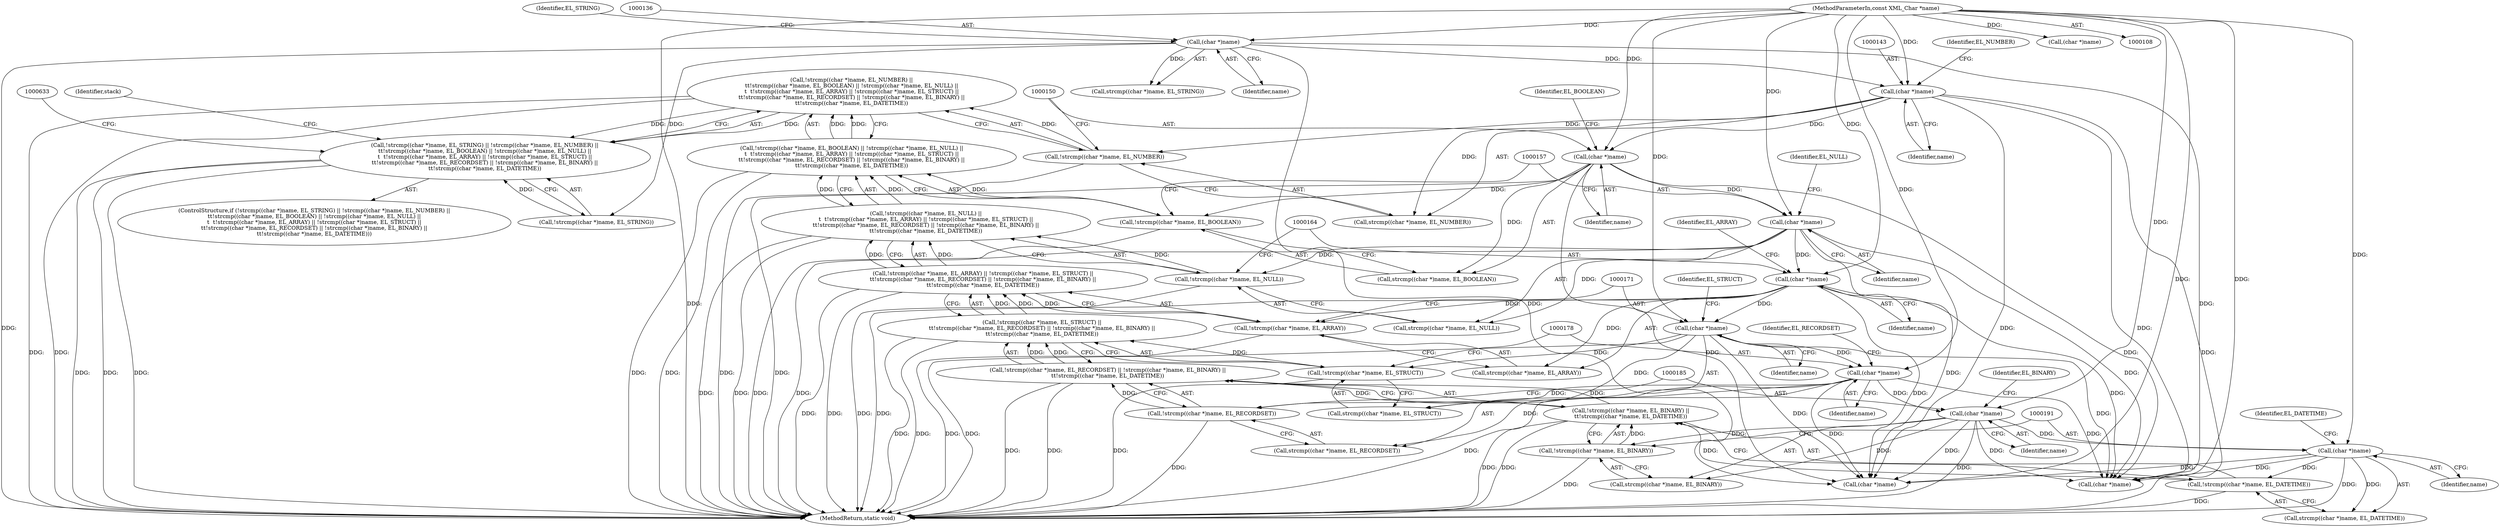 digraph "0_php-src_8d2539fa0faf3f63e1d1e7635347c5b9e777d47b@API" {
"1000139" [label="(Call,!strcmp((char *)name, EL_NUMBER) ||\n\t\t!strcmp((char *)name, EL_BOOLEAN) || !strcmp((char *)name, EL_NULL) ||\n\t  \t!strcmp((char *)name, EL_ARRAY) || !strcmp((char *)name, EL_STRUCT) ||\n\t\t!strcmp((char *)name, EL_RECORDSET) || !strcmp((char *)name, EL_BINARY) ||\n\t\t!strcmp((char *)name, EL_DATETIME))"];
"1000140" [label="(Call,!strcmp((char *)name, EL_NUMBER))"];
"1000142" [label="(Call,(char *)name)"];
"1000135" [label="(Call,(char *)name)"];
"1000110" [label="(MethodParameterIn,const XML_Char *name)"];
"1000146" [label="(Call,!strcmp((char *)name, EL_BOOLEAN) || !strcmp((char *)name, EL_NULL) ||\n\t  \t!strcmp((char *)name, EL_ARRAY) || !strcmp((char *)name, EL_STRUCT) ||\n\t\t!strcmp((char *)name, EL_RECORDSET) || !strcmp((char *)name, EL_BINARY) ||\n\t\t!strcmp((char *)name, EL_DATETIME))"];
"1000147" [label="(Call,!strcmp((char *)name, EL_BOOLEAN))"];
"1000149" [label="(Call,(char *)name)"];
"1000153" [label="(Call,!strcmp((char *)name, EL_NULL) ||\n\t  \t!strcmp((char *)name, EL_ARRAY) || !strcmp((char *)name, EL_STRUCT) ||\n\t\t!strcmp((char *)name, EL_RECORDSET) || !strcmp((char *)name, EL_BINARY) ||\n\t\t!strcmp((char *)name, EL_DATETIME))"];
"1000154" [label="(Call,!strcmp((char *)name, EL_NULL))"];
"1000156" [label="(Call,(char *)name)"];
"1000160" [label="(Call,!strcmp((char *)name, EL_ARRAY) || !strcmp((char *)name, EL_STRUCT) ||\n\t\t!strcmp((char *)name, EL_RECORDSET) || !strcmp((char *)name, EL_BINARY) ||\n\t\t!strcmp((char *)name, EL_DATETIME))"];
"1000161" [label="(Call,!strcmp((char *)name, EL_ARRAY))"];
"1000163" [label="(Call,(char *)name)"];
"1000167" [label="(Call,!strcmp((char *)name, EL_STRUCT) ||\n\t\t!strcmp((char *)name, EL_RECORDSET) || !strcmp((char *)name, EL_BINARY) ||\n\t\t!strcmp((char *)name, EL_DATETIME))"];
"1000168" [label="(Call,!strcmp((char *)name, EL_STRUCT))"];
"1000170" [label="(Call,(char *)name)"];
"1000174" [label="(Call,!strcmp((char *)name, EL_RECORDSET) || !strcmp((char *)name, EL_BINARY) ||\n\t\t!strcmp((char *)name, EL_DATETIME))"];
"1000175" [label="(Call,!strcmp((char *)name, EL_RECORDSET))"];
"1000177" [label="(Call,(char *)name)"];
"1000181" [label="(Call,!strcmp((char *)name, EL_BINARY) ||\n\t\t!strcmp((char *)name, EL_DATETIME))"];
"1000182" [label="(Call,!strcmp((char *)name, EL_BINARY))"];
"1000184" [label="(Call,(char *)name)"];
"1000188" [label="(Call,!strcmp((char *)name, EL_DATETIME))"];
"1000190" [label="(Call,(char *)name)"];
"1000132" [label="(Call,!strcmp((char *)name, EL_STRING) || !strcmp((char *)name, EL_NUMBER) ||\n\t\t!strcmp((char *)name, EL_BOOLEAN) || !strcmp((char *)name, EL_NULL) ||\n\t  \t!strcmp((char *)name, EL_ARRAY) || !strcmp((char *)name, EL_STRUCT) ||\n\t\t!strcmp((char *)name, EL_RECORDSET) || !strcmp((char *)name, EL_BINARY) ||\n\t\t!strcmp((char *)name, EL_DATETIME))"];
"1000175" [label="(Call,!strcmp((char *)name, EL_RECORDSET))"];
"1000154" [label="(Call,!strcmp((char *)name, EL_NULL))"];
"1000141" [label="(Call,strcmp((char *)name, EL_NUMBER))"];
"1000180" [label="(Identifier,EL_RECORDSET)"];
"1000162" [label="(Call,strcmp((char *)name, EL_ARRAY))"];
"1000142" [label="(Call,(char *)name)"];
"1000138" [label="(Identifier,EL_STRING)"];
"1000140" [label="(Call,!strcmp((char *)name, EL_NUMBER))"];
"1000183" [label="(Call,strcmp((char *)name, EL_BINARY))"];
"1000110" [label="(MethodParameterIn,const XML_Char *name)"];
"1000153" [label="(Call,!strcmp((char *)name, EL_NULL) ||\n\t  \t!strcmp((char *)name, EL_ARRAY) || !strcmp((char *)name, EL_STRUCT) ||\n\t\t!strcmp((char *)name, EL_RECORDSET) || !strcmp((char *)name, EL_BINARY) ||\n\t\t!strcmp((char *)name, EL_DATETIME))"];
"1000156" [label="(Call,(char *)name)"];
"1000168" [label="(Call,!strcmp((char *)name, EL_STRUCT))"];
"1000163" [label="(Call,(char *)name)"];
"1000155" [label="(Call,strcmp((char *)name, EL_NULL))"];
"1000173" [label="(Identifier,EL_STRUCT)"];
"1000186" [label="(Identifier,name)"];
"1000170" [label="(Call,(char *)name)"];
"1000161" [label="(Call,!strcmp((char *)name, EL_ARRAY))"];
"1000135" [label="(Call,(char *)name)"];
"1000176" [label="(Call,strcmp((char *)name, EL_RECORDSET))"];
"1000177" [label="(Call,(char *)name)"];
"1000151" [label="(Identifier,name)"];
"1000192" [label="(Identifier,name)"];
"1000671" [label="(MethodReturn,static void)"];
"1000233" [label="(Call,(char *)name)"];
"1000147" [label="(Call,!strcmp((char *)name, EL_BOOLEAN))"];
"1000160" [label="(Call,!strcmp((char *)name, EL_ARRAY) || !strcmp((char *)name, EL_STRUCT) ||\n\t\t!strcmp((char *)name, EL_RECORDSET) || !strcmp((char *)name, EL_BINARY) ||\n\t\t!strcmp((char *)name, EL_DATETIME))"];
"1000174" [label="(Call,!strcmp((char *)name, EL_RECORDSET) || !strcmp((char *)name, EL_BINARY) ||\n\t\t!strcmp((char *)name, EL_DATETIME))"];
"1000169" [label="(Call,strcmp((char *)name, EL_STRUCT))"];
"1000632" [label="(Call,(char *)name)"];
"1000165" [label="(Identifier,name)"];
"1000131" [label="(ControlStructure,if (!strcmp((char *)name, EL_STRING) || !strcmp((char *)name, EL_NUMBER) ||\n\t\t!strcmp((char *)name, EL_BOOLEAN) || !strcmp((char *)name, EL_NULL) ||\n\t  \t!strcmp((char *)name, EL_ARRAY) || !strcmp((char *)name, EL_STRUCT) ||\n\t\t!strcmp((char *)name, EL_RECORDSET) || !strcmp((char *)name, EL_BINARY) ||\n\t\t!strcmp((char *)name, EL_DATETIME)))"];
"1000133" [label="(Call,!strcmp((char *)name, EL_STRING))"];
"1000134" [label="(Call,strcmp((char *)name, EL_STRING))"];
"1000145" [label="(Identifier,EL_NUMBER)"];
"1000149" [label="(Call,(char *)name)"];
"1000184" [label="(Call,(char *)name)"];
"1000193" [label="(Identifier,EL_DATETIME)"];
"1000187" [label="(Identifier,EL_BINARY)"];
"1000152" [label="(Identifier,EL_BOOLEAN)"];
"1000189" [label="(Call,strcmp((char *)name, EL_DATETIME))"];
"1000196" [label="(Identifier,stack)"];
"1000132" [label="(Call,!strcmp((char *)name, EL_STRING) || !strcmp((char *)name, EL_NUMBER) ||\n\t\t!strcmp((char *)name, EL_BOOLEAN) || !strcmp((char *)name, EL_NULL) ||\n\t  \t!strcmp((char *)name, EL_ARRAY) || !strcmp((char *)name, EL_STRUCT) ||\n\t\t!strcmp((char *)name, EL_RECORDSET) || !strcmp((char *)name, EL_BINARY) ||\n\t\t!strcmp((char *)name, EL_DATETIME))"];
"1000158" [label="(Identifier,name)"];
"1000139" [label="(Call,!strcmp((char *)name, EL_NUMBER) ||\n\t\t!strcmp((char *)name, EL_BOOLEAN) || !strcmp((char *)name, EL_NULL) ||\n\t  \t!strcmp((char *)name, EL_ARRAY) || !strcmp((char *)name, EL_STRUCT) ||\n\t\t!strcmp((char *)name, EL_RECORDSET) || !strcmp((char *)name, EL_BINARY) ||\n\t\t!strcmp((char *)name, EL_DATETIME))"];
"1000167" [label="(Call,!strcmp((char *)name, EL_STRUCT) ||\n\t\t!strcmp((char *)name, EL_RECORDSET) || !strcmp((char *)name, EL_BINARY) ||\n\t\t!strcmp((char *)name, EL_DATETIME))"];
"1000137" [label="(Identifier,name)"];
"1000653" [label="(Call,(char *)name)"];
"1000148" [label="(Call,strcmp((char *)name, EL_BOOLEAN))"];
"1000146" [label="(Call,!strcmp((char *)name, EL_BOOLEAN) || !strcmp((char *)name, EL_NULL) ||\n\t  \t!strcmp((char *)name, EL_ARRAY) || !strcmp((char *)name, EL_STRUCT) ||\n\t\t!strcmp((char *)name, EL_RECORDSET) || !strcmp((char *)name, EL_BINARY) ||\n\t\t!strcmp((char *)name, EL_DATETIME))"];
"1000188" [label="(Call,!strcmp((char *)name, EL_DATETIME))"];
"1000159" [label="(Identifier,EL_NULL)"];
"1000166" [label="(Identifier,EL_ARRAY)"];
"1000181" [label="(Call,!strcmp((char *)name, EL_BINARY) ||\n\t\t!strcmp((char *)name, EL_DATETIME))"];
"1000182" [label="(Call,!strcmp((char *)name, EL_BINARY))"];
"1000179" [label="(Identifier,name)"];
"1000190" [label="(Call,(char *)name)"];
"1000172" [label="(Identifier,name)"];
"1000144" [label="(Identifier,name)"];
"1000139" -> "1000132"  [label="AST: "];
"1000139" -> "1000140"  [label="CFG: "];
"1000139" -> "1000146"  [label="CFG: "];
"1000140" -> "1000139"  [label="AST: "];
"1000146" -> "1000139"  [label="AST: "];
"1000132" -> "1000139"  [label="CFG: "];
"1000139" -> "1000671"  [label="DDG: "];
"1000139" -> "1000671"  [label="DDG: "];
"1000139" -> "1000132"  [label="DDG: "];
"1000139" -> "1000132"  [label="DDG: "];
"1000140" -> "1000139"  [label="DDG: "];
"1000146" -> "1000139"  [label="DDG: "];
"1000146" -> "1000139"  [label="DDG: "];
"1000140" -> "1000141"  [label="CFG: "];
"1000141" -> "1000140"  [label="AST: "];
"1000150" -> "1000140"  [label="CFG: "];
"1000140" -> "1000671"  [label="DDG: "];
"1000142" -> "1000140"  [label="DDG: "];
"1000142" -> "1000141"  [label="AST: "];
"1000142" -> "1000144"  [label="CFG: "];
"1000143" -> "1000142"  [label="AST: "];
"1000144" -> "1000142"  [label="AST: "];
"1000145" -> "1000142"  [label="CFG: "];
"1000142" -> "1000671"  [label="DDG: "];
"1000142" -> "1000141"  [label="DDG: "];
"1000135" -> "1000142"  [label="DDG: "];
"1000110" -> "1000142"  [label="DDG: "];
"1000142" -> "1000149"  [label="DDG: "];
"1000142" -> "1000233"  [label="DDG: "];
"1000142" -> "1000632"  [label="DDG: "];
"1000135" -> "1000134"  [label="AST: "];
"1000135" -> "1000137"  [label="CFG: "];
"1000136" -> "1000135"  [label="AST: "];
"1000137" -> "1000135"  [label="AST: "];
"1000138" -> "1000135"  [label="CFG: "];
"1000135" -> "1000671"  [label="DDG: "];
"1000135" -> "1000133"  [label="DDG: "];
"1000135" -> "1000134"  [label="DDG: "];
"1000110" -> "1000135"  [label="DDG: "];
"1000135" -> "1000233"  [label="DDG: "];
"1000135" -> "1000632"  [label="DDG: "];
"1000110" -> "1000108"  [label="AST: "];
"1000110" -> "1000671"  [label="DDG: "];
"1000110" -> "1000149"  [label="DDG: "];
"1000110" -> "1000156"  [label="DDG: "];
"1000110" -> "1000163"  [label="DDG: "];
"1000110" -> "1000170"  [label="DDG: "];
"1000110" -> "1000177"  [label="DDG: "];
"1000110" -> "1000184"  [label="DDG: "];
"1000110" -> "1000190"  [label="DDG: "];
"1000110" -> "1000233"  [label="DDG: "];
"1000110" -> "1000632"  [label="DDG: "];
"1000110" -> "1000653"  [label="DDG: "];
"1000146" -> "1000147"  [label="CFG: "];
"1000146" -> "1000153"  [label="CFG: "];
"1000147" -> "1000146"  [label="AST: "];
"1000153" -> "1000146"  [label="AST: "];
"1000146" -> "1000671"  [label="DDG: "];
"1000146" -> "1000671"  [label="DDG: "];
"1000147" -> "1000146"  [label="DDG: "];
"1000153" -> "1000146"  [label="DDG: "];
"1000153" -> "1000146"  [label="DDG: "];
"1000147" -> "1000148"  [label="CFG: "];
"1000148" -> "1000147"  [label="AST: "];
"1000157" -> "1000147"  [label="CFG: "];
"1000147" -> "1000671"  [label="DDG: "];
"1000149" -> "1000147"  [label="DDG: "];
"1000149" -> "1000148"  [label="AST: "];
"1000149" -> "1000151"  [label="CFG: "];
"1000150" -> "1000149"  [label="AST: "];
"1000151" -> "1000149"  [label="AST: "];
"1000152" -> "1000149"  [label="CFG: "];
"1000149" -> "1000671"  [label="DDG: "];
"1000149" -> "1000148"  [label="DDG: "];
"1000149" -> "1000156"  [label="DDG: "];
"1000149" -> "1000233"  [label="DDG: "];
"1000149" -> "1000632"  [label="DDG: "];
"1000153" -> "1000154"  [label="CFG: "];
"1000153" -> "1000160"  [label="CFG: "];
"1000154" -> "1000153"  [label="AST: "];
"1000160" -> "1000153"  [label="AST: "];
"1000153" -> "1000671"  [label="DDG: "];
"1000153" -> "1000671"  [label="DDG: "];
"1000154" -> "1000153"  [label="DDG: "];
"1000160" -> "1000153"  [label="DDG: "];
"1000160" -> "1000153"  [label="DDG: "];
"1000154" -> "1000155"  [label="CFG: "];
"1000155" -> "1000154"  [label="AST: "];
"1000164" -> "1000154"  [label="CFG: "];
"1000154" -> "1000671"  [label="DDG: "];
"1000156" -> "1000154"  [label="DDG: "];
"1000156" -> "1000155"  [label="AST: "];
"1000156" -> "1000158"  [label="CFG: "];
"1000157" -> "1000156"  [label="AST: "];
"1000158" -> "1000156"  [label="AST: "];
"1000159" -> "1000156"  [label="CFG: "];
"1000156" -> "1000671"  [label="DDG: "];
"1000156" -> "1000155"  [label="DDG: "];
"1000156" -> "1000163"  [label="DDG: "];
"1000156" -> "1000233"  [label="DDG: "];
"1000156" -> "1000632"  [label="DDG: "];
"1000160" -> "1000161"  [label="CFG: "];
"1000160" -> "1000167"  [label="CFG: "];
"1000161" -> "1000160"  [label="AST: "];
"1000167" -> "1000160"  [label="AST: "];
"1000160" -> "1000671"  [label="DDG: "];
"1000160" -> "1000671"  [label="DDG: "];
"1000161" -> "1000160"  [label="DDG: "];
"1000167" -> "1000160"  [label="DDG: "];
"1000167" -> "1000160"  [label="DDG: "];
"1000161" -> "1000162"  [label="CFG: "];
"1000162" -> "1000161"  [label="AST: "];
"1000171" -> "1000161"  [label="CFG: "];
"1000161" -> "1000671"  [label="DDG: "];
"1000163" -> "1000161"  [label="DDG: "];
"1000163" -> "1000162"  [label="AST: "];
"1000163" -> "1000165"  [label="CFG: "];
"1000164" -> "1000163"  [label="AST: "];
"1000165" -> "1000163"  [label="AST: "];
"1000166" -> "1000163"  [label="CFG: "];
"1000163" -> "1000671"  [label="DDG: "];
"1000163" -> "1000162"  [label="DDG: "];
"1000163" -> "1000170"  [label="DDG: "];
"1000163" -> "1000233"  [label="DDG: "];
"1000163" -> "1000632"  [label="DDG: "];
"1000167" -> "1000168"  [label="CFG: "];
"1000167" -> "1000174"  [label="CFG: "];
"1000168" -> "1000167"  [label="AST: "];
"1000174" -> "1000167"  [label="AST: "];
"1000167" -> "1000671"  [label="DDG: "];
"1000167" -> "1000671"  [label="DDG: "];
"1000168" -> "1000167"  [label="DDG: "];
"1000174" -> "1000167"  [label="DDG: "];
"1000174" -> "1000167"  [label="DDG: "];
"1000168" -> "1000169"  [label="CFG: "];
"1000169" -> "1000168"  [label="AST: "];
"1000178" -> "1000168"  [label="CFG: "];
"1000168" -> "1000671"  [label="DDG: "];
"1000170" -> "1000168"  [label="DDG: "];
"1000170" -> "1000169"  [label="AST: "];
"1000170" -> "1000172"  [label="CFG: "];
"1000171" -> "1000170"  [label="AST: "];
"1000172" -> "1000170"  [label="AST: "];
"1000173" -> "1000170"  [label="CFG: "];
"1000170" -> "1000671"  [label="DDG: "];
"1000170" -> "1000169"  [label="DDG: "];
"1000170" -> "1000177"  [label="DDG: "];
"1000170" -> "1000233"  [label="DDG: "];
"1000170" -> "1000632"  [label="DDG: "];
"1000174" -> "1000175"  [label="CFG: "];
"1000174" -> "1000181"  [label="CFG: "];
"1000175" -> "1000174"  [label="AST: "];
"1000181" -> "1000174"  [label="AST: "];
"1000174" -> "1000671"  [label="DDG: "];
"1000174" -> "1000671"  [label="DDG: "];
"1000175" -> "1000174"  [label="DDG: "];
"1000181" -> "1000174"  [label="DDG: "];
"1000181" -> "1000174"  [label="DDG: "];
"1000175" -> "1000176"  [label="CFG: "];
"1000176" -> "1000175"  [label="AST: "];
"1000185" -> "1000175"  [label="CFG: "];
"1000175" -> "1000671"  [label="DDG: "];
"1000177" -> "1000175"  [label="DDG: "];
"1000177" -> "1000176"  [label="AST: "];
"1000177" -> "1000179"  [label="CFG: "];
"1000178" -> "1000177"  [label="AST: "];
"1000179" -> "1000177"  [label="AST: "];
"1000180" -> "1000177"  [label="CFG: "];
"1000177" -> "1000671"  [label="DDG: "];
"1000177" -> "1000176"  [label="DDG: "];
"1000177" -> "1000184"  [label="DDG: "];
"1000177" -> "1000233"  [label="DDG: "];
"1000177" -> "1000632"  [label="DDG: "];
"1000181" -> "1000182"  [label="CFG: "];
"1000181" -> "1000188"  [label="CFG: "];
"1000182" -> "1000181"  [label="AST: "];
"1000188" -> "1000181"  [label="AST: "];
"1000181" -> "1000671"  [label="DDG: "];
"1000181" -> "1000671"  [label="DDG: "];
"1000182" -> "1000181"  [label="DDG: "];
"1000188" -> "1000181"  [label="DDG: "];
"1000182" -> "1000183"  [label="CFG: "];
"1000183" -> "1000182"  [label="AST: "];
"1000191" -> "1000182"  [label="CFG: "];
"1000182" -> "1000671"  [label="DDG: "];
"1000184" -> "1000182"  [label="DDG: "];
"1000184" -> "1000183"  [label="AST: "];
"1000184" -> "1000186"  [label="CFG: "];
"1000185" -> "1000184"  [label="AST: "];
"1000186" -> "1000184"  [label="AST: "];
"1000187" -> "1000184"  [label="CFG: "];
"1000184" -> "1000671"  [label="DDG: "];
"1000184" -> "1000183"  [label="DDG: "];
"1000184" -> "1000190"  [label="DDG: "];
"1000184" -> "1000233"  [label="DDG: "];
"1000184" -> "1000632"  [label="DDG: "];
"1000188" -> "1000189"  [label="CFG: "];
"1000189" -> "1000188"  [label="AST: "];
"1000188" -> "1000671"  [label="DDG: "];
"1000190" -> "1000188"  [label="DDG: "];
"1000190" -> "1000189"  [label="AST: "];
"1000190" -> "1000192"  [label="CFG: "];
"1000191" -> "1000190"  [label="AST: "];
"1000192" -> "1000190"  [label="AST: "];
"1000193" -> "1000190"  [label="CFG: "];
"1000190" -> "1000671"  [label="DDG: "];
"1000190" -> "1000189"  [label="DDG: "];
"1000190" -> "1000233"  [label="DDG: "];
"1000190" -> "1000632"  [label="DDG: "];
"1000132" -> "1000131"  [label="AST: "];
"1000132" -> "1000133"  [label="CFG: "];
"1000133" -> "1000132"  [label="AST: "];
"1000196" -> "1000132"  [label="CFG: "];
"1000633" -> "1000132"  [label="CFG: "];
"1000132" -> "1000671"  [label="DDG: "];
"1000132" -> "1000671"  [label="DDG: "];
"1000132" -> "1000671"  [label="DDG: "];
"1000133" -> "1000132"  [label="DDG: "];
}
